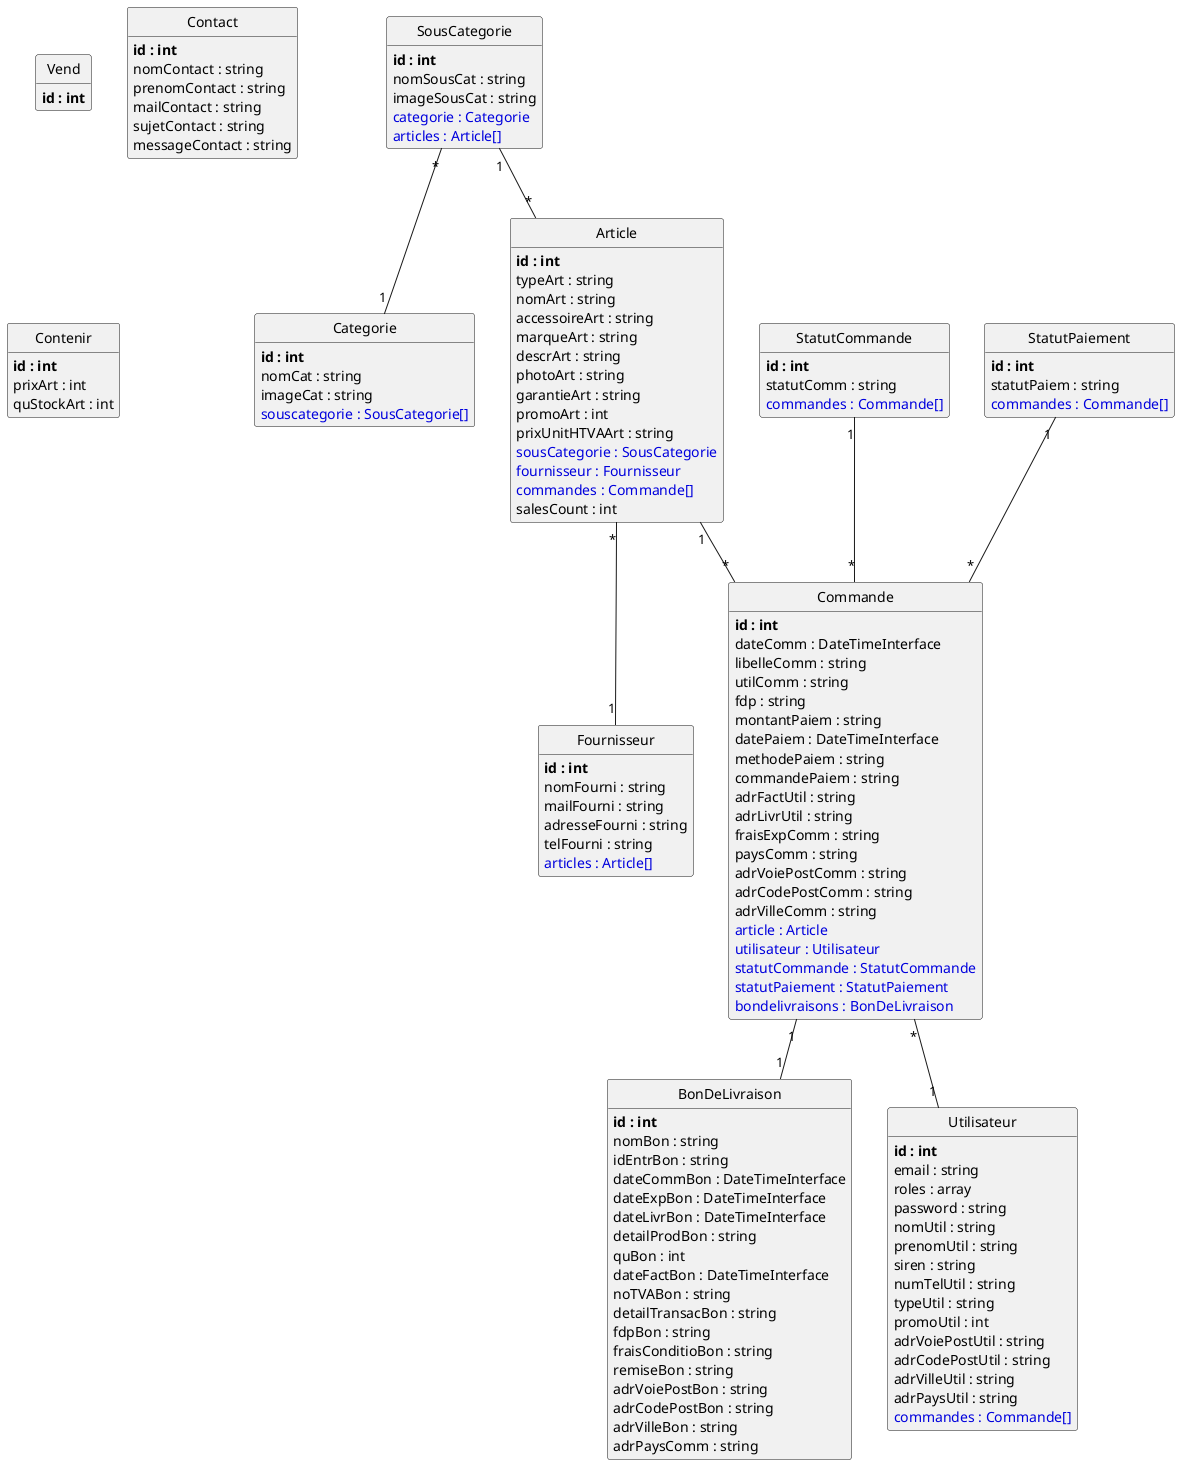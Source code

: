 @startuml
class SousCategorie {
	**id : int**
	nomSousCat : string
	imageSousCat : string
	<color:#0000dd>categorie : Categorie</color>
	<color:#0000dd>articles : Article[]</color>
}

class BonDeLivraison {
	**id : int**
	nomBon : string
	idEntrBon : string
	dateCommBon : DateTimeInterface
	dateExpBon : DateTimeInterface
	dateLivrBon : DateTimeInterface
	detailProdBon : string
	quBon : int
	dateFactBon : DateTimeInterface
	noTVABon : string
	detailTransacBon : string
	fdpBon : string
	fraisConditioBon : string
	remiseBon : string
	adrVoiePostBon : string
	adrCodePostBon : string
	adrVilleBon : string
	adrPaysComm : string
}

class StatutCommande {
	**id : int**
	statutComm : string
	<color:#0000dd>commandes : Commande[]</color>
}

class Categorie {
	**id : int**
	nomCat : string
	imageCat : string
	<color:#0000dd>souscategorie : SousCategorie[]</color>
}

class StatutPaiement {
	**id : int**
	statutPaiem : string
	<color:#0000dd>commandes : Commande[]</color>
}

class Article {
	**id : int**
	typeArt : string
	nomArt : string
	accessoireArt : string
	marqueArt : string
	descrArt : string
	photoArt : string
	garantieArt : string
	promoArt : int
	prixUnitHTVAArt : string
	<color:#0000dd>sousCategorie : SousCategorie</color>
	<color:#0000dd>fournisseur : Fournisseur</color>
	<color:#0000dd>commandes : Commande[]</color>
	salesCount : int
}

class Fournisseur {
	**id : int**
	nomFourni : string
	mailFourni : string
	adresseFourni : string
	telFourni : string
	<color:#0000dd>articles : Article[]</color>
}

class Vend {
	**id : int**
}

class Contact {
	**id : int**
	nomContact : string
	prenomContact : string
	mailContact : string
	sujetContact : string
	messageContact : string
}

class Commande {
	**id : int**
	dateComm : DateTimeInterface
	libelleComm : string
	utilComm : string
	fdp : string
	montantPaiem : string
	datePaiem : DateTimeInterface
	methodePaiem : string
	commandePaiem : string
	adrFactUtil : string
	adrLivrUtil : string
	fraisExpComm : string
	paysComm : string
	adrVoiePostComm : string
	adrCodePostComm : string
	adrVilleComm : string
	<color:#0000dd>article : Article</color>
	<color:#0000dd>utilisateur : Utilisateur</color>
	<color:#0000dd>statutCommande : StatutCommande</color>
	<color:#0000dd>statutPaiement : StatutPaiement</color>
	<color:#0000dd>bondelivraisons : BonDeLivraison</color>
}

class Utilisateur {
	**id : int**
	email : string
	roles : array
	password : string
	nomUtil : string
	prenomUtil : string
	siren : string
	numTelUtil : string
	typeUtil : string
	promoUtil : int
	adrVoiePostUtil : string
	adrCodePostUtil : string
	adrVilleUtil : string
	adrPaysUtil : string
	<color:#0000dd>commandes : Commande[]</color>
}

class Contenir {
	**id : int**
	prixArt : int
	quStockArt : int
}

SousCategorie "*"--"1" Categorie
SousCategorie "1"--"*" Article
StatutCommande "1"--"*" Commande
StatutPaiement "1"--"*" Commande
Article "*"--"1" Fournisseur
Article "1"--"*" Commande
Commande "*"--"1" Utilisateur
Commande "1"--"1" BonDeLivraison


hide methods

hide circle

@enduml

